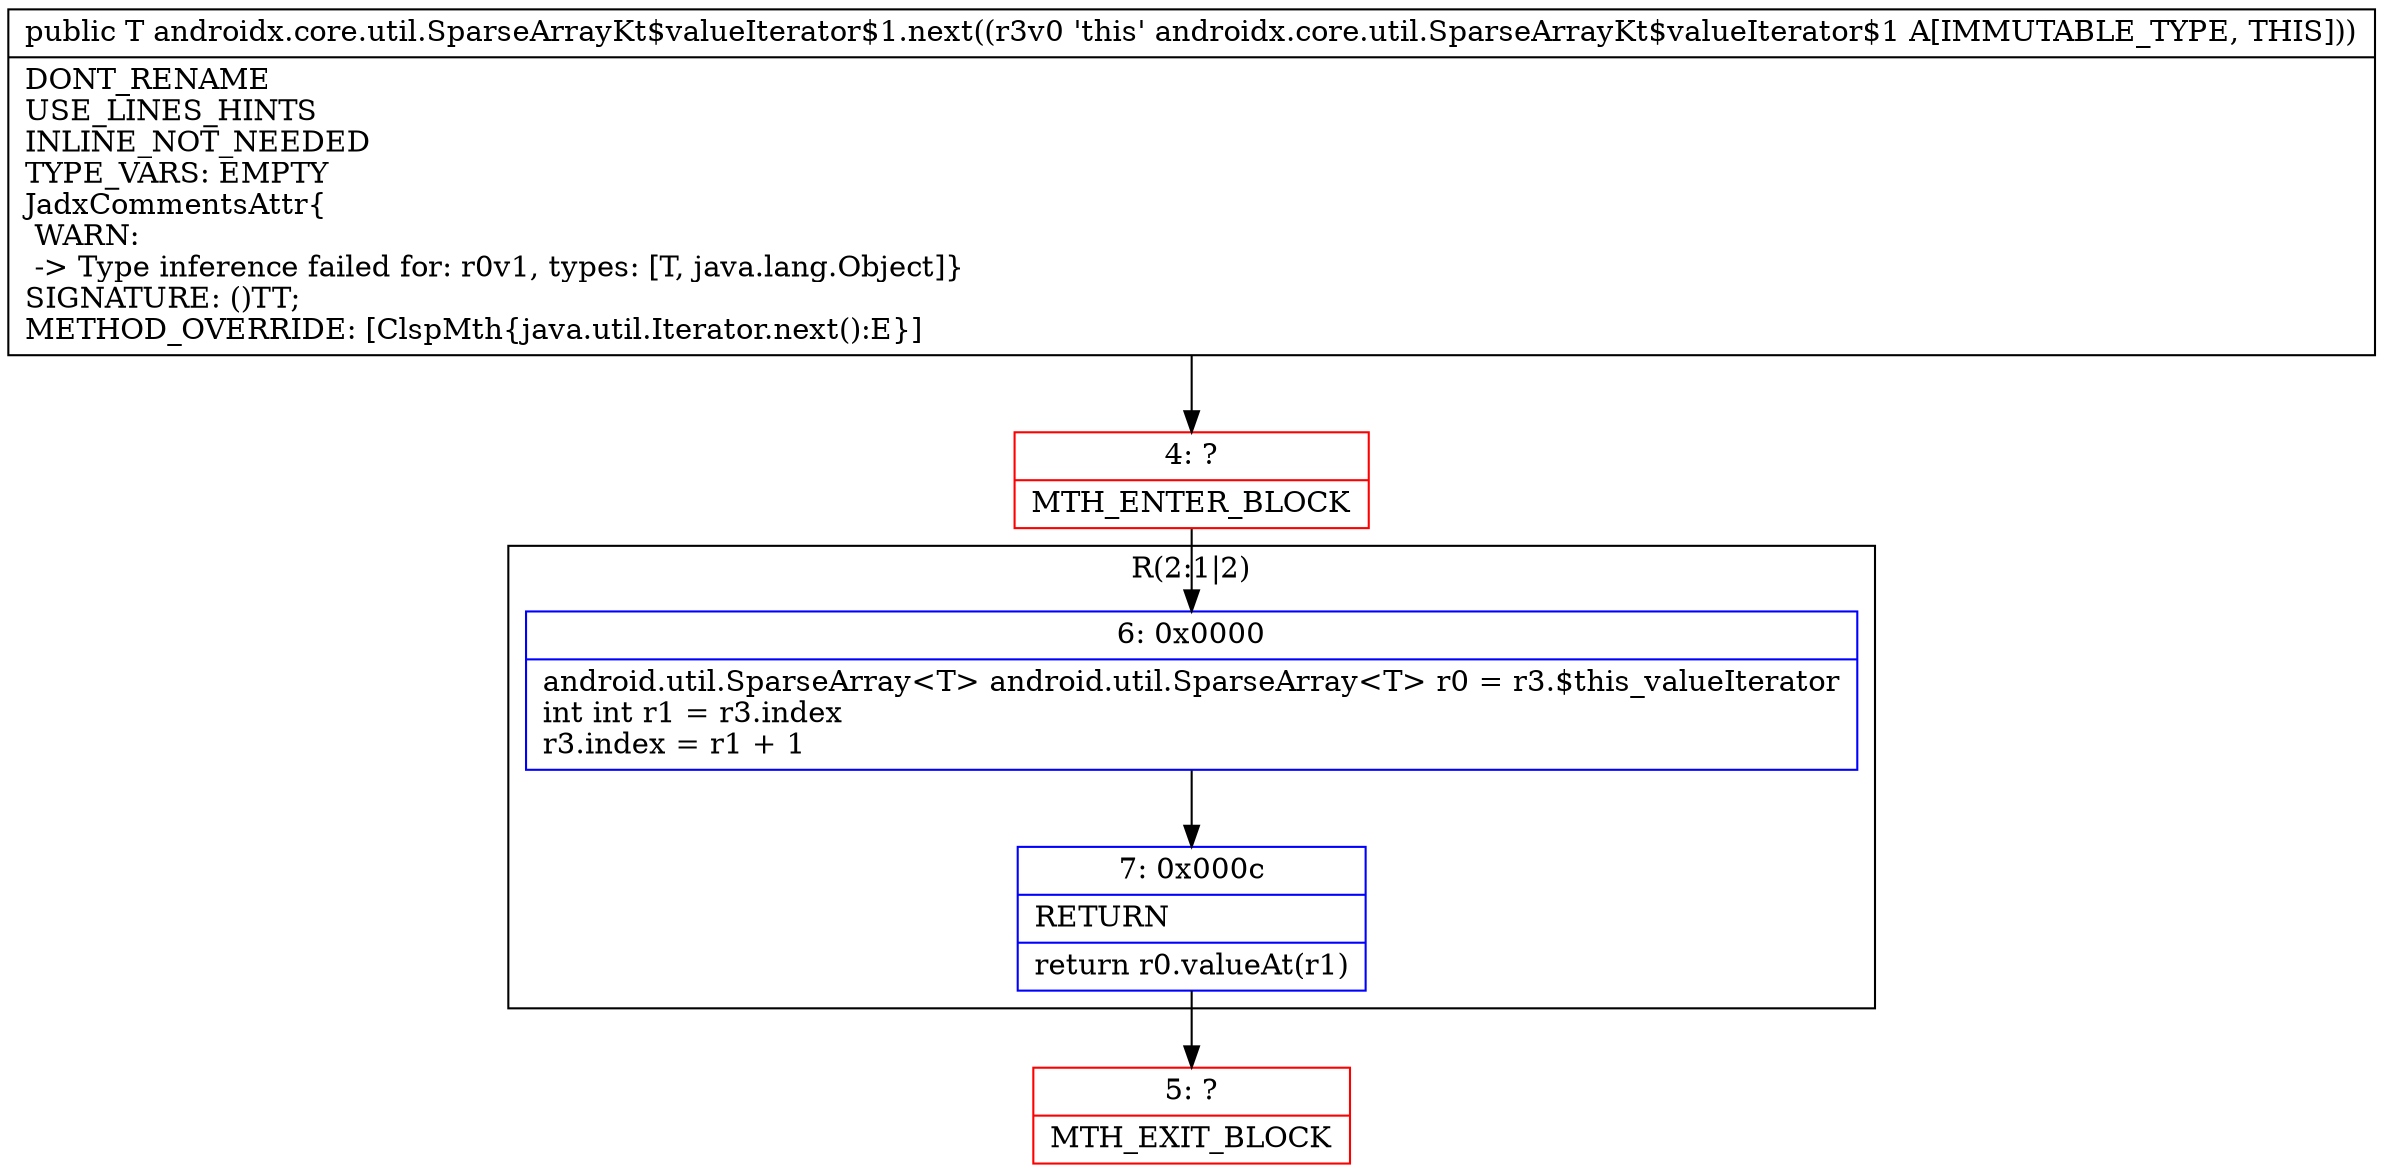 digraph "CFG forandroidx.core.util.SparseArrayKt$valueIterator$1.next()Ljava\/lang\/Object;" {
subgraph cluster_Region_1614835418 {
label = "R(2:1|2)";
node [shape=record,color=blue];
Node_6 [shape=record,label="{6\:\ 0x0000|android.util.SparseArray\<T\> android.util.SparseArray\<T\> r0 = r3.$this_valueIterator\lint int r1 = r3.index\lr3.index = r1 + 1\l}"];
Node_7 [shape=record,label="{7\:\ 0x000c|RETURN\l|return r0.valueAt(r1)\l}"];
}
Node_4 [shape=record,color=red,label="{4\:\ ?|MTH_ENTER_BLOCK\l}"];
Node_5 [shape=record,color=red,label="{5\:\ ?|MTH_EXIT_BLOCK\l}"];
MethodNode[shape=record,label="{public T androidx.core.util.SparseArrayKt$valueIterator$1.next((r3v0 'this' androidx.core.util.SparseArrayKt$valueIterator$1 A[IMMUTABLE_TYPE, THIS]))  | DONT_RENAME\lUSE_LINES_HINTS\lINLINE_NOT_NEEDED\lTYPE_VARS: EMPTY\lJadxCommentsAttr\{\l WARN: \l \-\> Type inference failed for: r0v1, types: [T, java.lang.Object]\}\lSIGNATURE: ()TT;\lMETHOD_OVERRIDE: [ClspMth\{java.util.Iterator.next():E\}]\l}"];
MethodNode -> Node_4;Node_6 -> Node_7;
Node_7 -> Node_5;
Node_4 -> Node_6;
}

